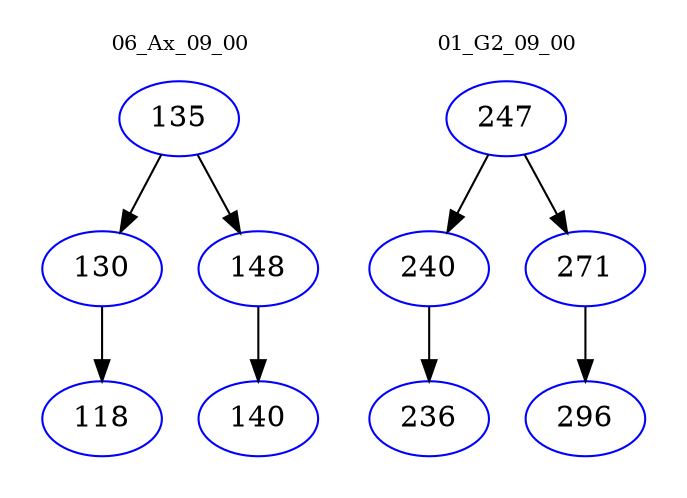 digraph{
subgraph cluster_0 {
color = white
label = "06_Ax_09_00";
fontsize=10;
T0_135 [label="135", color="blue"]
T0_135 -> T0_130 [color="black"]
T0_130 [label="130", color="blue"]
T0_130 -> T0_118 [color="black"]
T0_118 [label="118", color="blue"]
T0_135 -> T0_148 [color="black"]
T0_148 [label="148", color="blue"]
T0_148 -> T0_140 [color="black"]
T0_140 [label="140", color="blue"]
}
subgraph cluster_1 {
color = white
label = "01_G2_09_00";
fontsize=10;
T1_247 [label="247", color="blue"]
T1_247 -> T1_240 [color="black"]
T1_240 [label="240", color="blue"]
T1_240 -> T1_236 [color="black"]
T1_236 [label="236", color="blue"]
T1_247 -> T1_271 [color="black"]
T1_271 [label="271", color="blue"]
T1_271 -> T1_296 [color="black"]
T1_296 [label="296", color="blue"]
}
}
